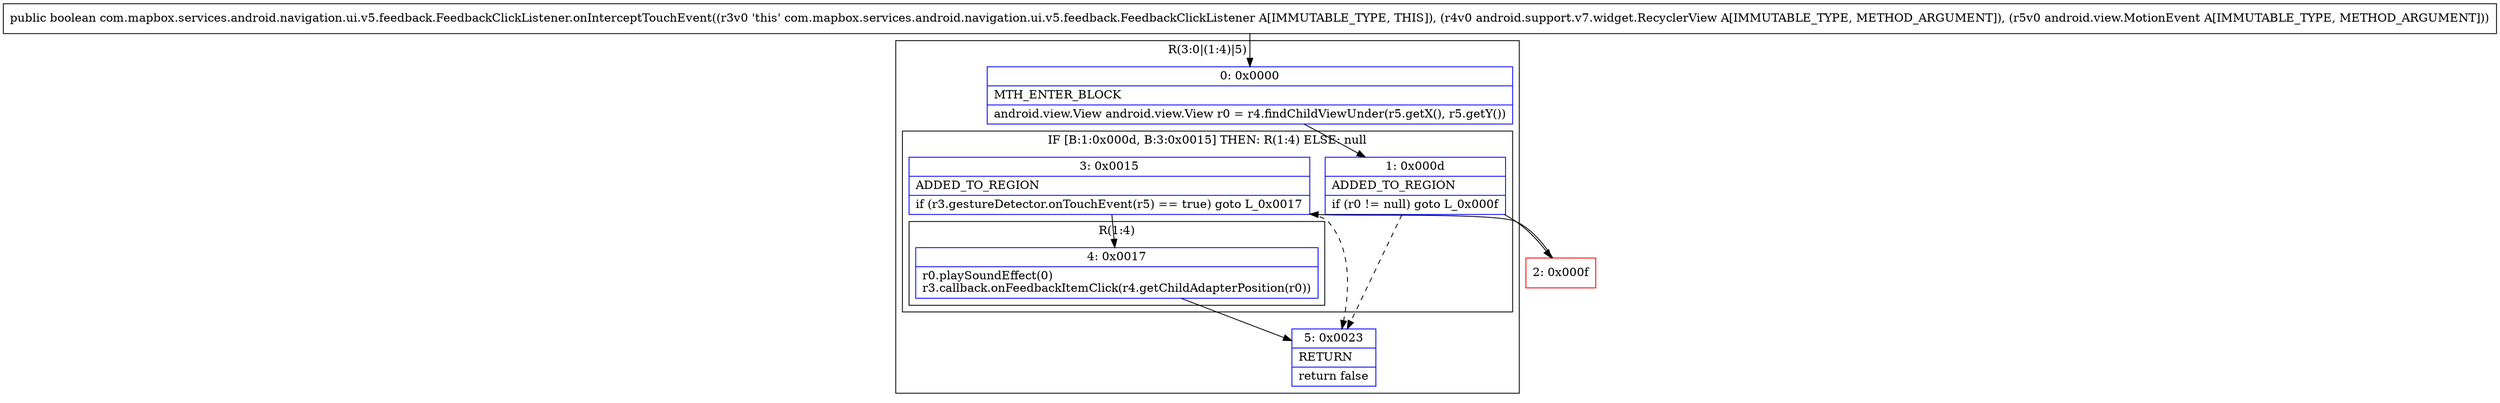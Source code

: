 digraph "CFG forcom.mapbox.services.android.navigation.ui.v5.feedback.FeedbackClickListener.onInterceptTouchEvent(Landroid\/support\/v7\/widget\/RecyclerView;Landroid\/view\/MotionEvent;)Z" {
subgraph cluster_Region_676482389 {
label = "R(3:0|(1:4)|5)";
node [shape=record,color=blue];
Node_0 [shape=record,label="{0\:\ 0x0000|MTH_ENTER_BLOCK\l|android.view.View android.view.View r0 = r4.findChildViewUnder(r5.getX(), r5.getY())\l}"];
subgraph cluster_IfRegion_2032049790 {
label = "IF [B:1:0x000d, B:3:0x0015] THEN: R(1:4) ELSE: null";
node [shape=record,color=blue];
Node_1 [shape=record,label="{1\:\ 0x000d|ADDED_TO_REGION\l|if (r0 != null) goto L_0x000f\l}"];
Node_3 [shape=record,label="{3\:\ 0x0015|ADDED_TO_REGION\l|if (r3.gestureDetector.onTouchEvent(r5) == true) goto L_0x0017\l}"];
subgraph cluster_Region_566442226 {
label = "R(1:4)";
node [shape=record,color=blue];
Node_4 [shape=record,label="{4\:\ 0x0017|r0.playSoundEffect(0)\lr3.callback.onFeedbackItemClick(r4.getChildAdapterPosition(r0))\l}"];
}
}
Node_5 [shape=record,label="{5\:\ 0x0023|RETURN\l|return false\l}"];
}
Node_2 [shape=record,color=red,label="{2\:\ 0x000f}"];
MethodNode[shape=record,label="{public boolean com.mapbox.services.android.navigation.ui.v5.feedback.FeedbackClickListener.onInterceptTouchEvent((r3v0 'this' com.mapbox.services.android.navigation.ui.v5.feedback.FeedbackClickListener A[IMMUTABLE_TYPE, THIS]), (r4v0 android.support.v7.widget.RecyclerView A[IMMUTABLE_TYPE, METHOD_ARGUMENT]), (r5v0 android.view.MotionEvent A[IMMUTABLE_TYPE, METHOD_ARGUMENT])) }"];
MethodNode -> Node_0;
Node_0 -> Node_1;
Node_1 -> Node_2;
Node_1 -> Node_5[style=dashed];
Node_3 -> Node_4;
Node_3 -> Node_5[style=dashed];
Node_4 -> Node_5;
Node_2 -> Node_3;
}

